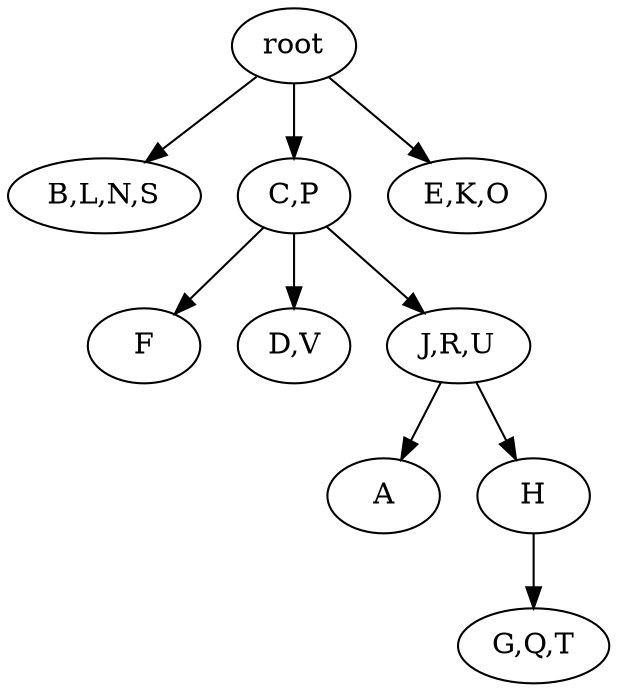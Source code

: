 strict digraph G {
	graph [name=G];
	0	 [label=root];
	3	 [label="B,L,N,S"];
	0 -> 3;
	1	 [label="C,P"];
	0 -> 1;
	2	 [label="E,K,O"];
	0 -> 2;
	8	 [label=A];
	7	 [label=F];
	1 -> 7;
	6	 [label="D,V"];
	1 -> 6;
	5	 [label="J,R,U"];
	1 -> 5;
	4	 [label="G,Q,T"];
	9	 [label=H];
	9 -> 4;
	5 -> 8;
	5 -> 9;
}
